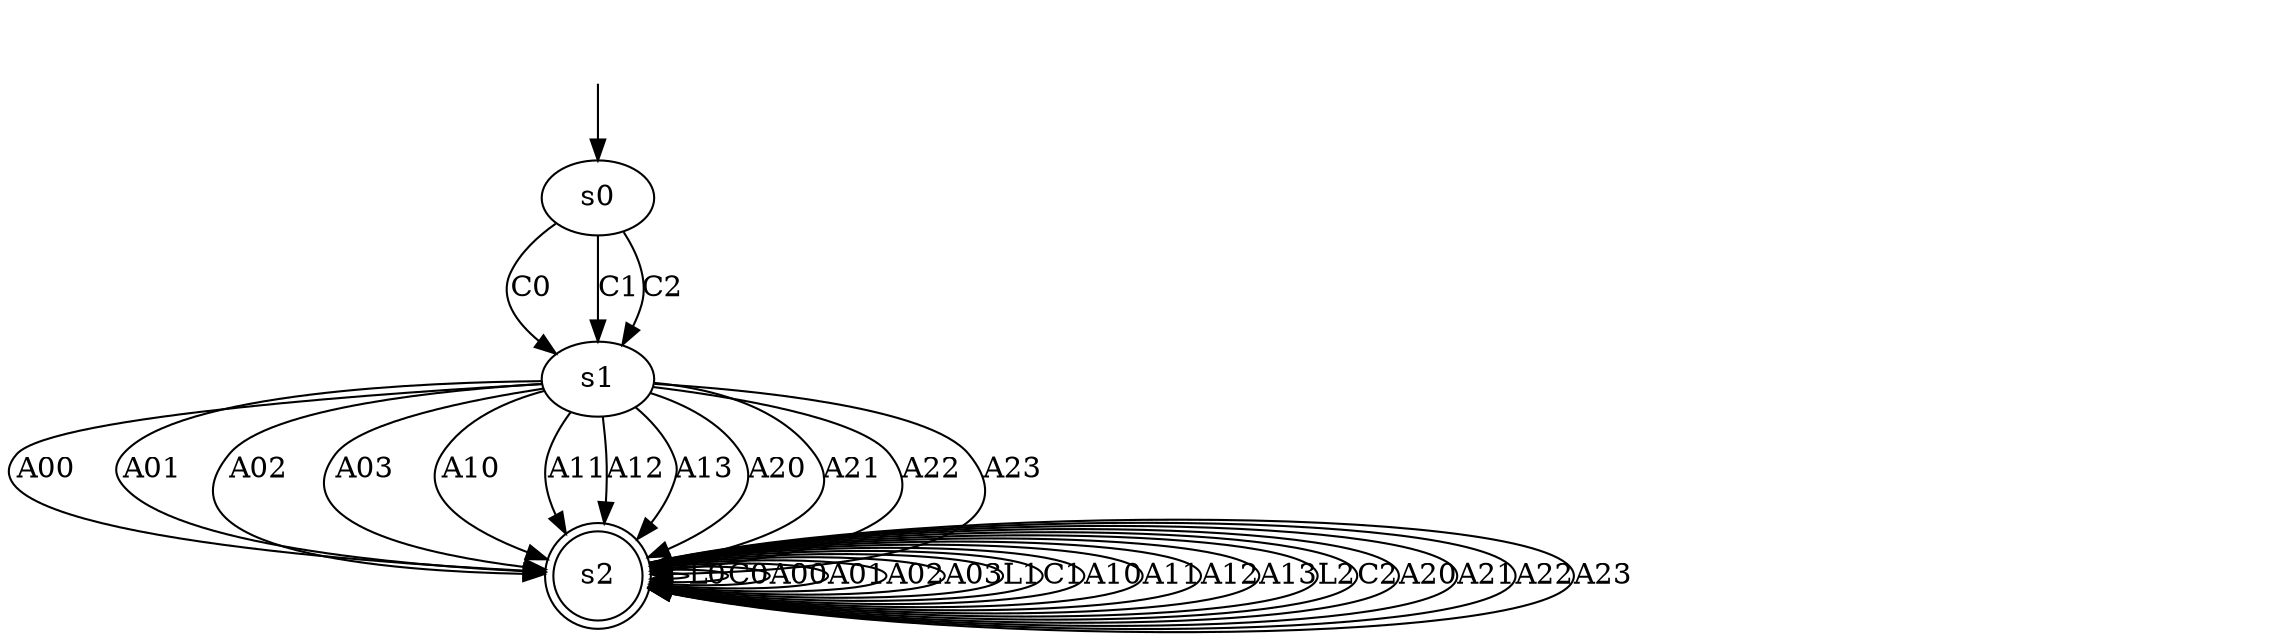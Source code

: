 digraph "data/our_models/magento_3_4_b1" {
s0 [label=s0];
s1 [label=s1];
s2 [label=s2, shape=doublecircle];
s0 -> s1  [label=C0];
s0 -> s1  [label=C1];
s0 -> s1  [label=C2];
s1 -> s2  [label=A00];
s1 -> s2  [label=A01];
s1 -> s2  [label=A02];
s1 -> s2  [label=A03];
s1 -> s2  [label=A10];
s1 -> s2  [label=A11];
s1 -> s2  [label=A12];
s1 -> s2  [label=A13];
s1 -> s2  [label=A20];
s1 -> s2  [label=A21];
s1 -> s2  [label=A22];
s1 -> s2  [label=A23];
s2 -> s2  [label=L0];
s2 -> s2  [label=C0];
s2 -> s2  [label=A00];
s2 -> s2  [label=A01];
s2 -> s2  [label=A02];
s2 -> s2  [label=A03];
s2 -> s2  [label=L1];
s2 -> s2  [label=C1];
s2 -> s2  [label=A10];
s2 -> s2  [label=A11];
s2 -> s2  [label=A12];
s2 -> s2  [label=A13];
s2 -> s2  [label=L2];
s2 -> s2  [label=C2];
s2 -> s2  [label=A20];
s2 -> s2  [label=A21];
s2 -> s2  [label=A22];
s2 -> s2  [label=A23];
__start0 [label="", shape=none];
__start0 -> s0  [label=""];
}
